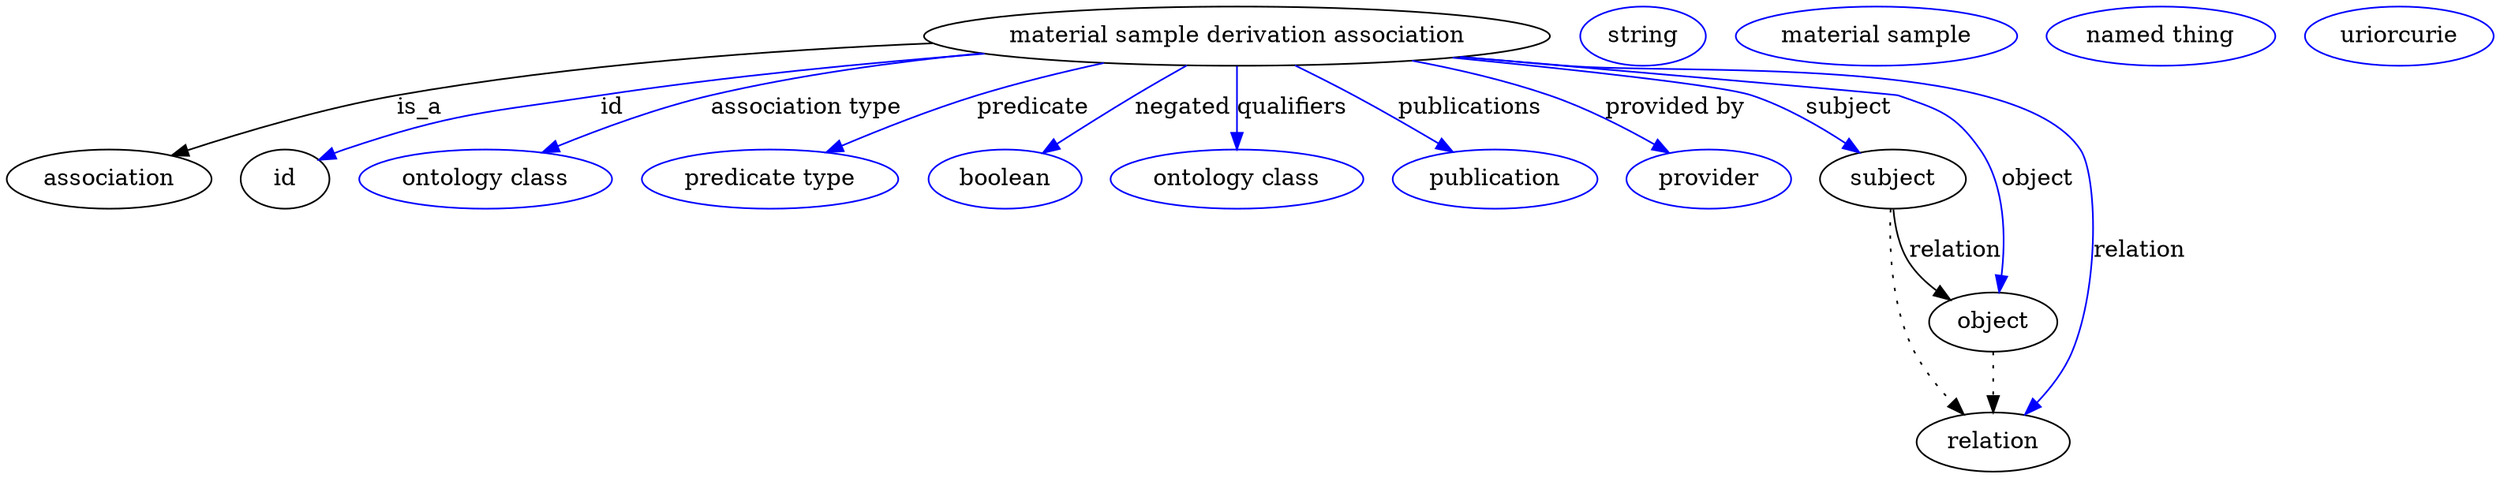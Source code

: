 digraph {
	graph [bb="0,0,1244.5,283"];
	node [label="\N"];
	"material sample derivation association"	 [height=0.5,
		label="material sample derivation association",
		pos="627.05,265",
		width=4.0982];
	association	 [height=0.5,
		pos="50.046,178",
		width=1.3902];
	"material sample derivation association" -> association	 [label=is_a,
		lp="226.05,221.5",
		pos="e,84.578,191.04 484.9,260.03 405.02,255.39 303.83,246.39 215.05,229 173.31,220.82 127.18,206.05 94.328,194.51"];
	id	 [height=0.5,
		pos="145.05,178",
		width=0.75];
	"material sample derivation association" -> id	 [color=blue,
		label=id,
		lp="327.55,221.5",
		pos="e,166,189.51 508.92,254.18 452.18,248.19 383.36,239.76 322.05,229 258.65,217.88 241.57,217.87 181.05,196 179.17,195.32 177.27,194.57 \
175.37,193.78",
		style=solid];
	"association type"	 [color=blue,
		height=0.5,
		label="ontology class",
		pos="252.05,178",
		width=1.7151];
	"material sample derivation association" -> "association type"	 [color=blue,
		label="association type",
		lp="424.05,221.5",
		pos="e,284.47,193.38 511.23,253.81 469.45,248.29 422.22,240.31 380.05,229 350.47,221.07 318.47,208.32 293.86,197.55",
		style=solid];
	predicate	 [color=blue,
		height=0.5,
		label="predicate type",
		pos="392.05,178",
		width=1.679];
	"material sample derivation association" -> predicate	 [color=blue,
		label=predicate,
		lp="532.05,221.5",
		pos="e,423.82,193.39 566.74,248.52 547.49,242.83 526.22,236.1 507.05,229 482.07,219.76 454.79,207.75 433.07,197.7",
		style=solid];
	negated	 [color=blue,
		height=0.5,
		label=boolean,
		pos="509.05,178",
		width=1.0652];
	"material sample derivation association" -> negated	 [color=blue,
		label=negated,
		lp="597.55,221.5",
		pos="e,530.02,193.46 602.88,247.18 584.12,233.35 558.04,214.12 538.13,199.44",
		style=solid];
	qualifiers	 [color=blue,
		height=0.5,
		label="ontology class",
		pos="627.05,178",
		width=1.7151];
	"material sample derivation association" -> qualifiers	 [color=blue,
		label=qualifiers,
		lp="653.05,221.5",
		pos="e,627.05,196 627.05,246.97 627.05,235.19 627.05,219.56 627.05,206.16",
		style=solid];
	publications	 [color=blue,
		height=0.5,
		label=publication,
		pos="757.05,178",
		width=1.3902];
	"material sample derivation association" -> publications	 [color=blue,
		label=publications,
		lp="737.55,221.5",
		pos="e,734.18,194.04 655.08,247.23 664.05,241.47 674,235.02 683.05,229 697.22,219.57 712.75,208.91 725.91,199.79",
		style=solid];
	"provided by"	 [color=blue,
		height=0.5,
		label=provider,
		pos="865.05,178",
		width=1.1193];
	"material sample derivation association" -> "provided by"	 [color=blue,
		label="provided by",
		lp="839.05,221.5",
		pos="e,842.61,193.04 707.03,249.82 729.44,244.42 753.53,237.52 775.05,229 795.47,220.91 816.93,208.9 833.77,198.57",
		style=solid];
	subject	 [height=0.5,
		pos="959.05,178",
		width=0.99297];
	"material sample derivation association" -> subject	 [color=blue,
		label=subject,
		lp="927.55,221.5",
		pos="e,939.43,193.26 730,252.11 792.17,243.97 862.03,234.07 876.05,229 895.59,221.93 915.49,209.89 930.91,199.29",
		style=solid];
	object	 [height=0.5,
		pos="1016,91",
		width=0.9027];
	"material sample derivation association" -> object	 [color=blue,
		label=object,
		lp="1035,178",
		pos="e,1019,109.23 734.03,252.54 750.44,250.66 767.19,248.76 783.05,247 857.68,238.7 880.05,253.46 951.05,229 977.28,219.96 987.81,218.5 \
1004,196 1020,173.91 1021.5,142.12 1019.9,119.31",
		style=solid];
	relation	 [height=0.5,
		pos="1016,18",
		width=1.0471];
	"material sample derivation association" -> relation	 [color=blue,
		label=relation,
		lp="1096,134.5",
		pos="e,1032.9,34.648 732.74,252.44 749.56,250.55 766.77,248.67 783.05,247 844.44,240.7 1022.3,247.66 1056,196 1086,150.24 1074.3,124.89 \
1057,73 1053.4,61.922 1046.5,51.266 1039.4,42.331",
		style=solid];
	association_id	 [color=blue,
		height=0.5,
		label=string,
		pos="823.05,265",
		width=0.84854];
	subject -> object	 [label=relation,
		lp="996.05,134.5",
		pos="e,995.53,105.27 962.18,159.97 964.56,149.7 968.56,136.95 975.05,127 978.57,121.58 983.13,116.49 987.93,111.95"];
	subject -> relation	 [pos="e,1000.6,34.585 958.92,159.72 959.42,138.09 962.32,101.44 975.05,73 979.89,62.18 987.16,51.46 994.25,42.397",
		style=dotted];
	"material sample derivation association_subject"	 [color=blue,
		height=0.5,
		label="material sample",
		pos="939.05,265",
		width=1.8776];
	object -> relation	 [pos="e,1016,36.09 1016,72.955 1016,64.883 1016,55.176 1016,46.182",
		style=dotted];
	"material sample derivation association_object"	 [color=blue,
		height=0.5,
		label="named thing",
		pos="1080,265",
		width=1.5346];
	"material sample derivation association_relation"	 [color=blue,
		height=0.5,
		label=uriorcurie,
		pos="1199,265",
		width=1.2638];
}
